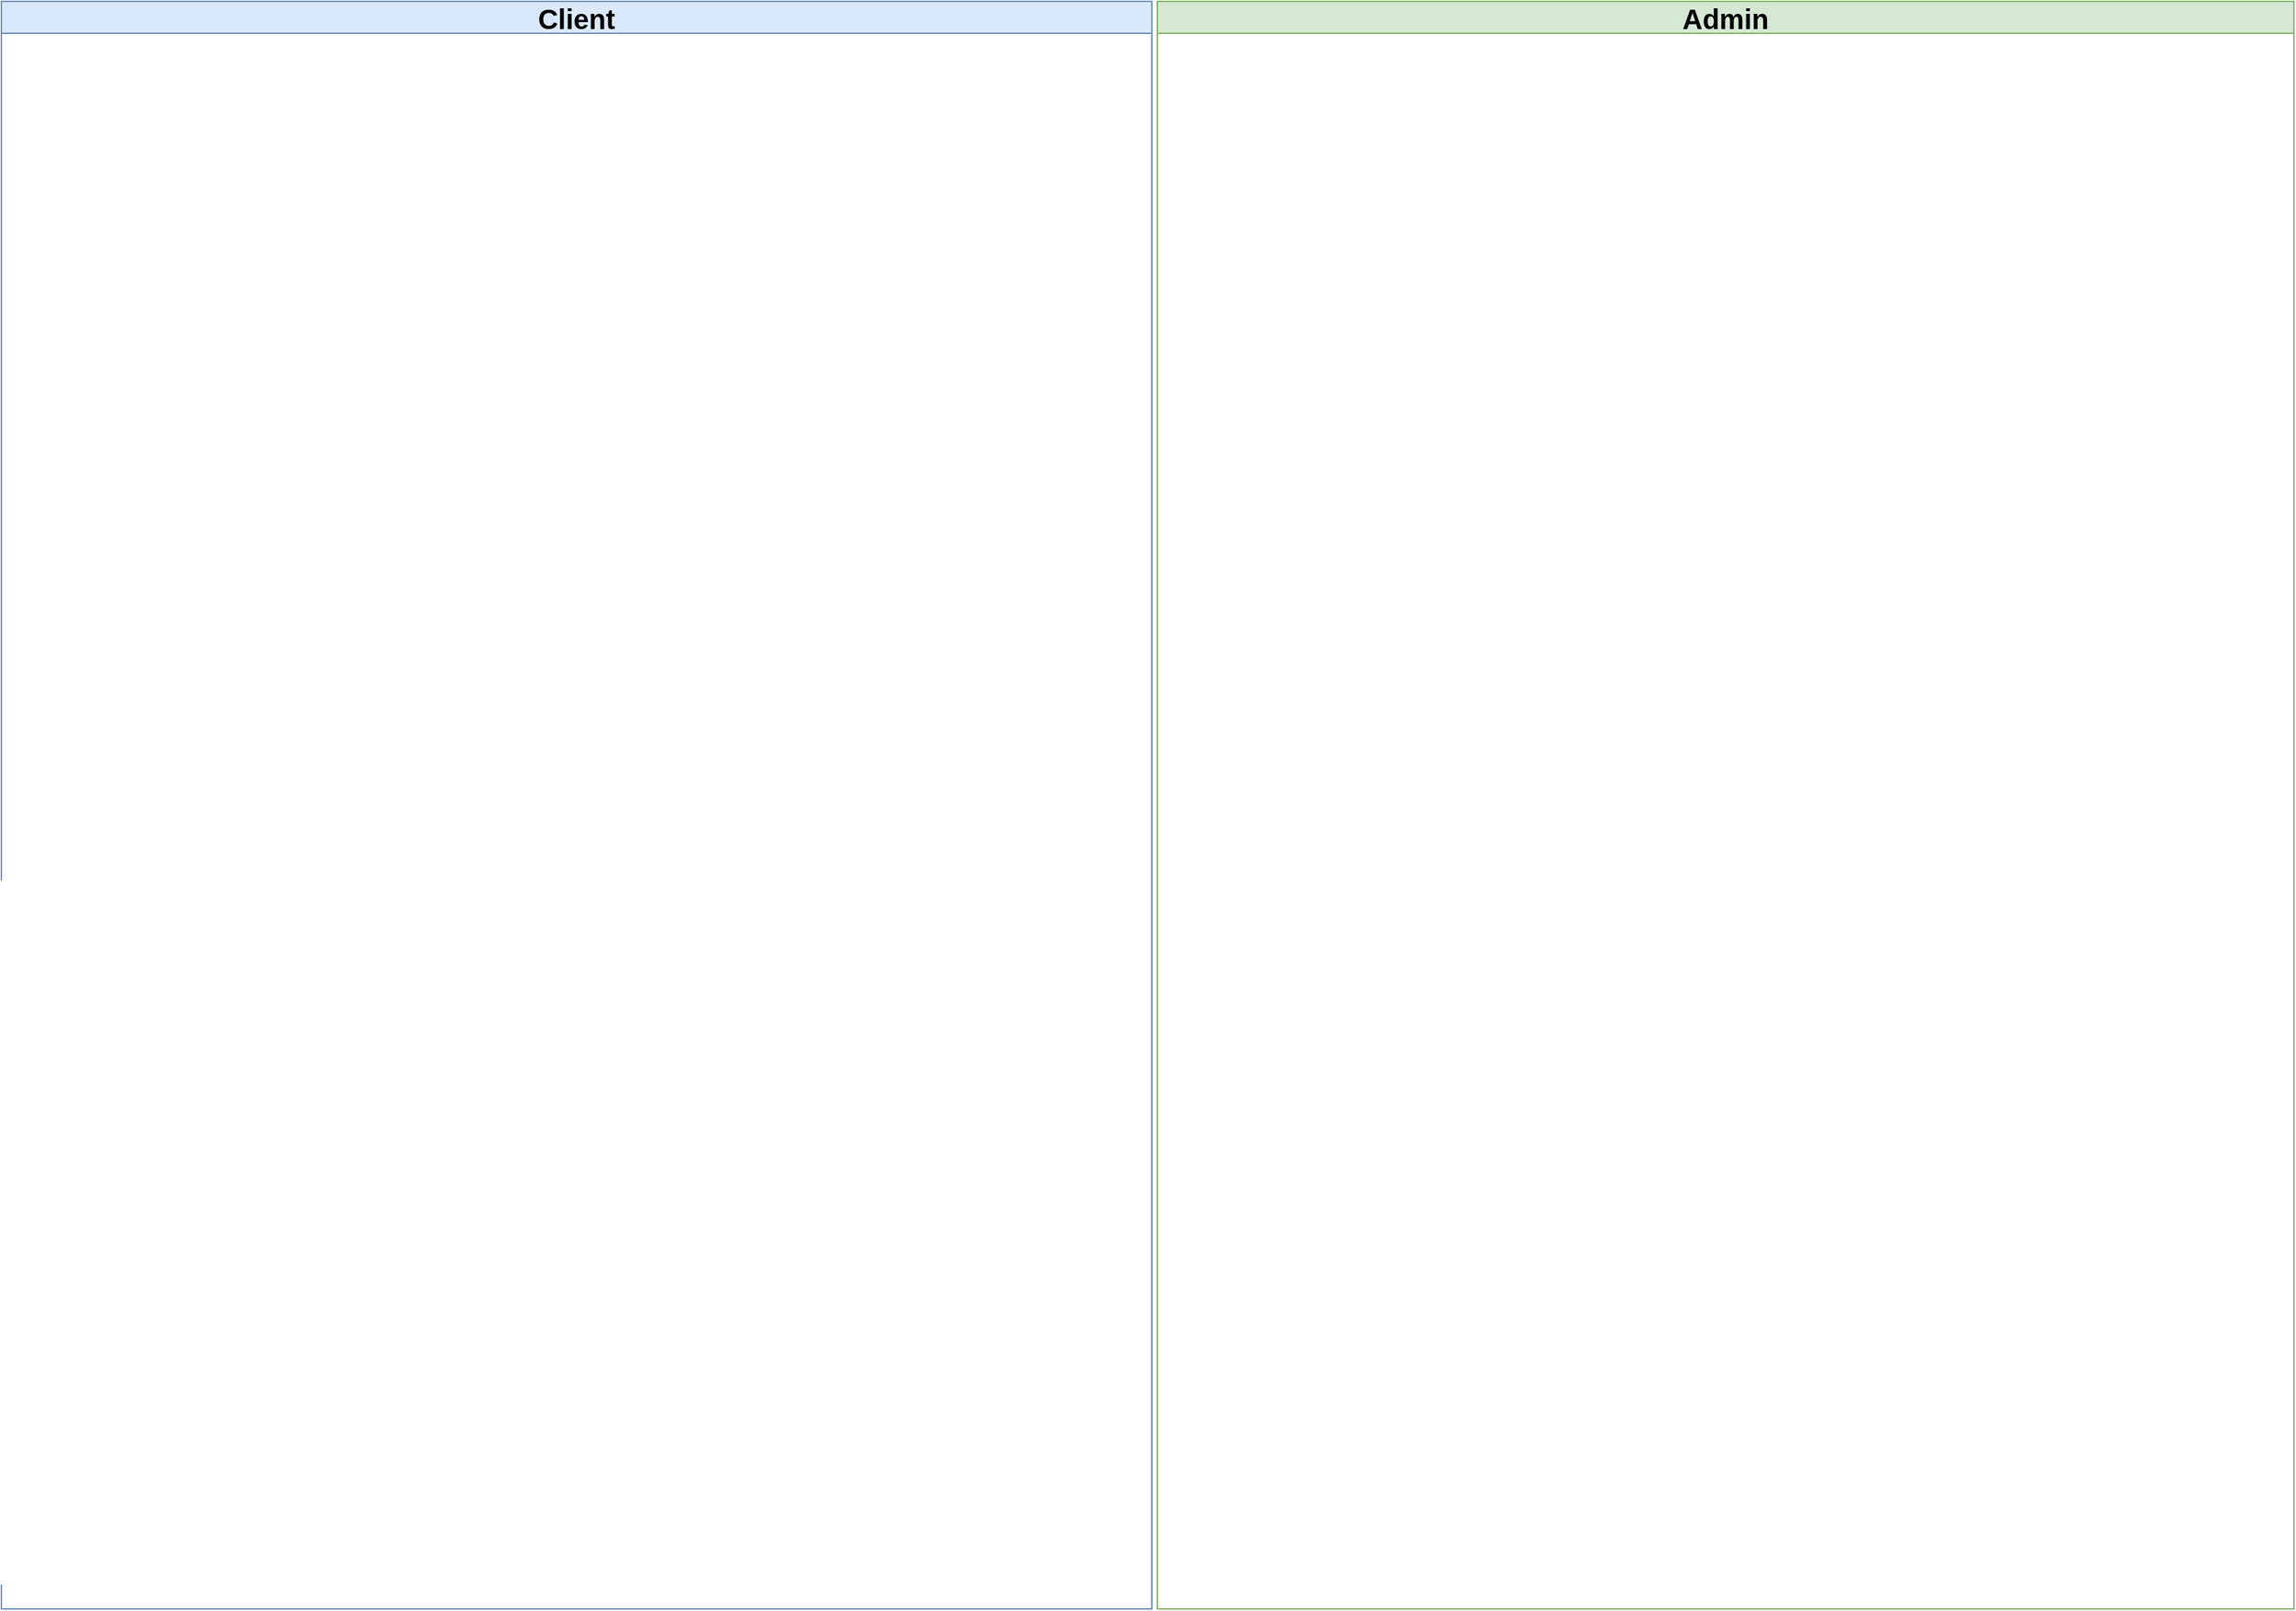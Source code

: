 <mxfile version="25.0.3">
  <diagram name="Page-1" id="oDtLMIy_fDL6S5lY5Gf0">
    <mxGraphModel dx="1697" dy="1763" grid="1" gridSize="10" guides="1" tooltips="1" connect="1" arrows="1" fold="1" page="1" pageScale="1" pageWidth="827" pageHeight="1169" math="0" shadow="0">
      <root>
        <mxCell id="0" />
        <mxCell id="1" parent="0" />
        <mxCell id="KWg0KiSk_VlSZcpvtIoX-1" value="Client" style="swimlane;whiteSpace=wrap;html=1;fillColor=#dae8fc;strokeColor=#6c8ebf;fontSize=20;horizontal=1;fontFamily=Helvetica;" vertex="1" parent="1">
          <mxGeometry width="830" height="1160" as="geometry" />
        </mxCell>
        <mxCell id="KWg0KiSk_VlSZcpvtIoX-2" value="Admin" style="swimlane;whiteSpace=wrap;html=1;fillColor=#d5e8d4;strokeColor=#82b366;fontSize=20;" vertex="1" parent="1">
          <mxGeometry x="834" width="820" height="1160" as="geometry" />
        </mxCell>
      </root>
    </mxGraphModel>
  </diagram>
</mxfile>
